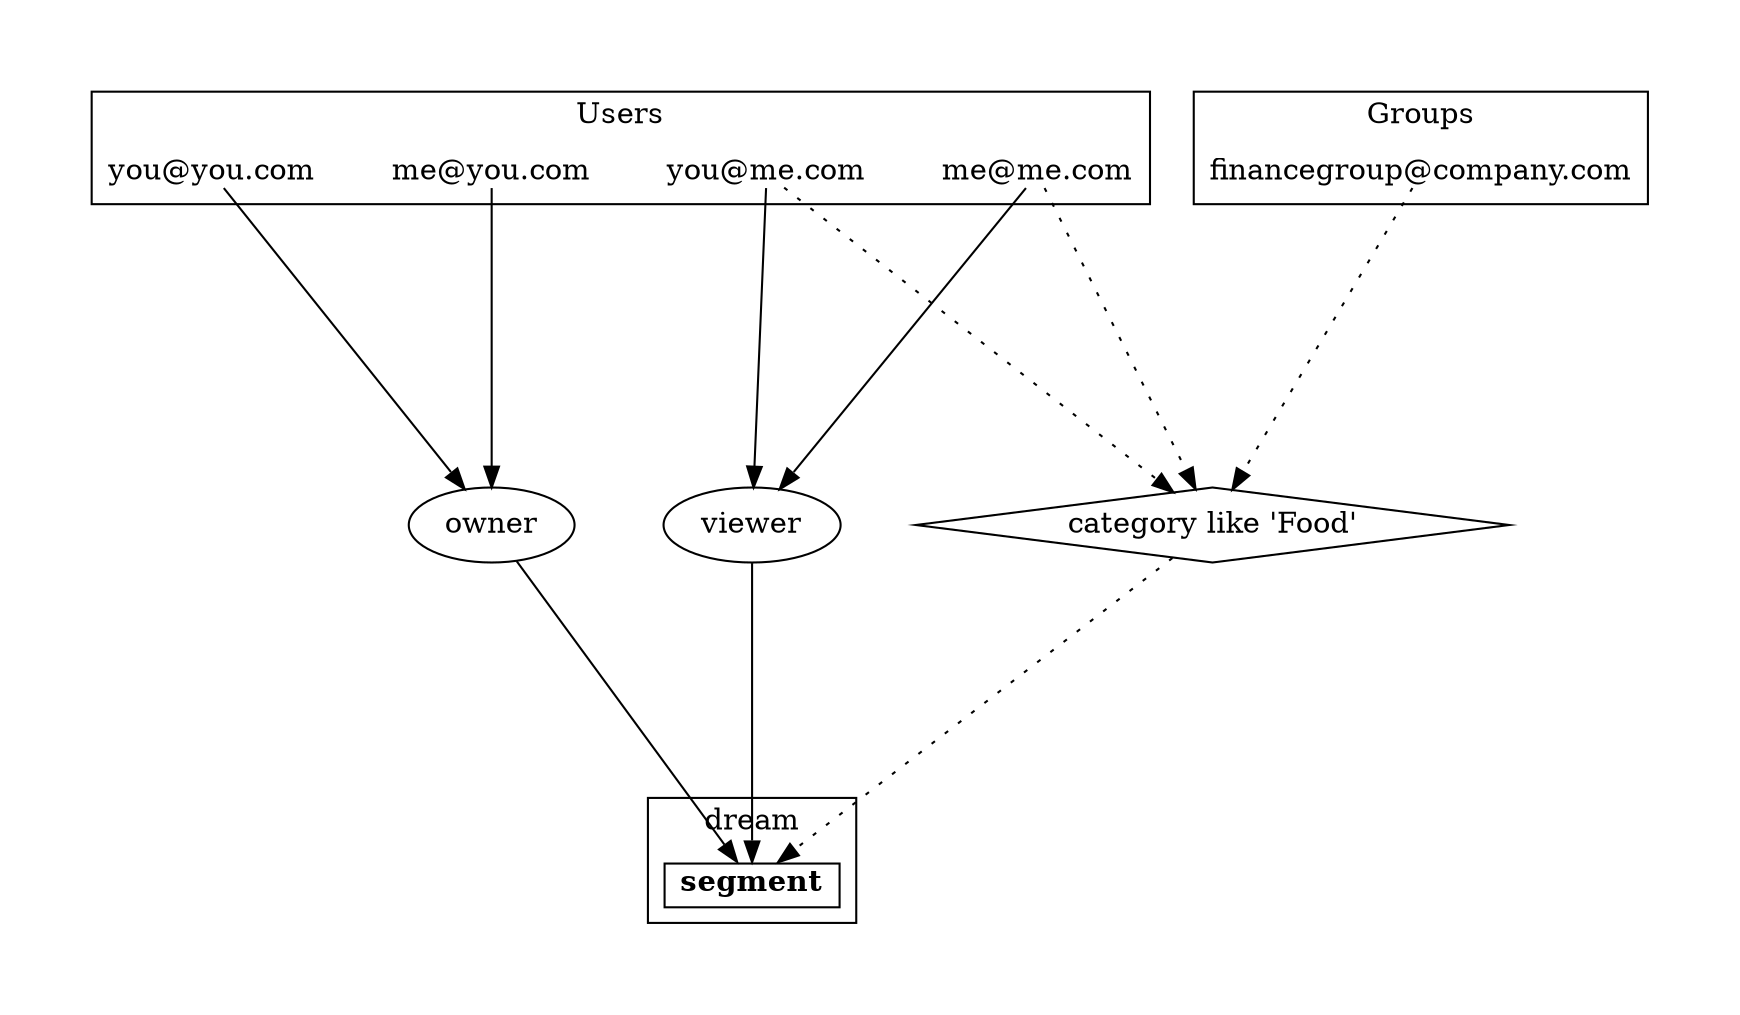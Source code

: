 digraph {
graph [pad="0.5", nodesep="0.5", ranksep="2"];


subgraph cluster_dream {
node[shape = plain]
label = "dream";

dream_segment [label=<
<table border="0" cellborder="1" cellspacing="0">
<tr><td port="0" bgcolor="white"><B><FONT color="black"> segment </FONT></B></td></tr>

</table>>];

}

subgraph cluster_users {
me_you_com[shape=plain label = "me@you.com"];
you_you_com[shape=plain label = "you@you.com"];
me_me_com[shape=plain label = "me@me.com"];
you_me_com[shape=plain label = "you@me.com"];

label = "Users";
}
subgraph cluster_groups {
financegroup_company_com[shape=plain label = "financegroup@company.com"];

label = "Groups";
}
dream_segment_acl_viewer [shape=ellipse, label = "viewer"];
dream_segment_acl_owner [shape=ellipse, label = "owner"];
dream_segment_acl_viewer -> dream_segment;
dream_segment_acl_owner -> dream_segment;
me_me_com -> dream_segment_acl_viewer;
you_me_com -> dream_segment_acl_viewer;
me_you_com -> dream_segment_acl_owner;
you_you_com -> dream_segment_acl_owner;
dream_segment_rls_my_rls [shape=diamond, label = "category like 'Food'"];
dream_segment_rls_my_rls -> dream_segment [style=dotted];
me_me_com -> dream_segment_rls_my_rls [style=dotted];
financegroup_company_com -> dream_segment_rls_my_rls [style=dotted];
you_me_com -> dream_segment_rls_my_rls [style=dotted];

}
